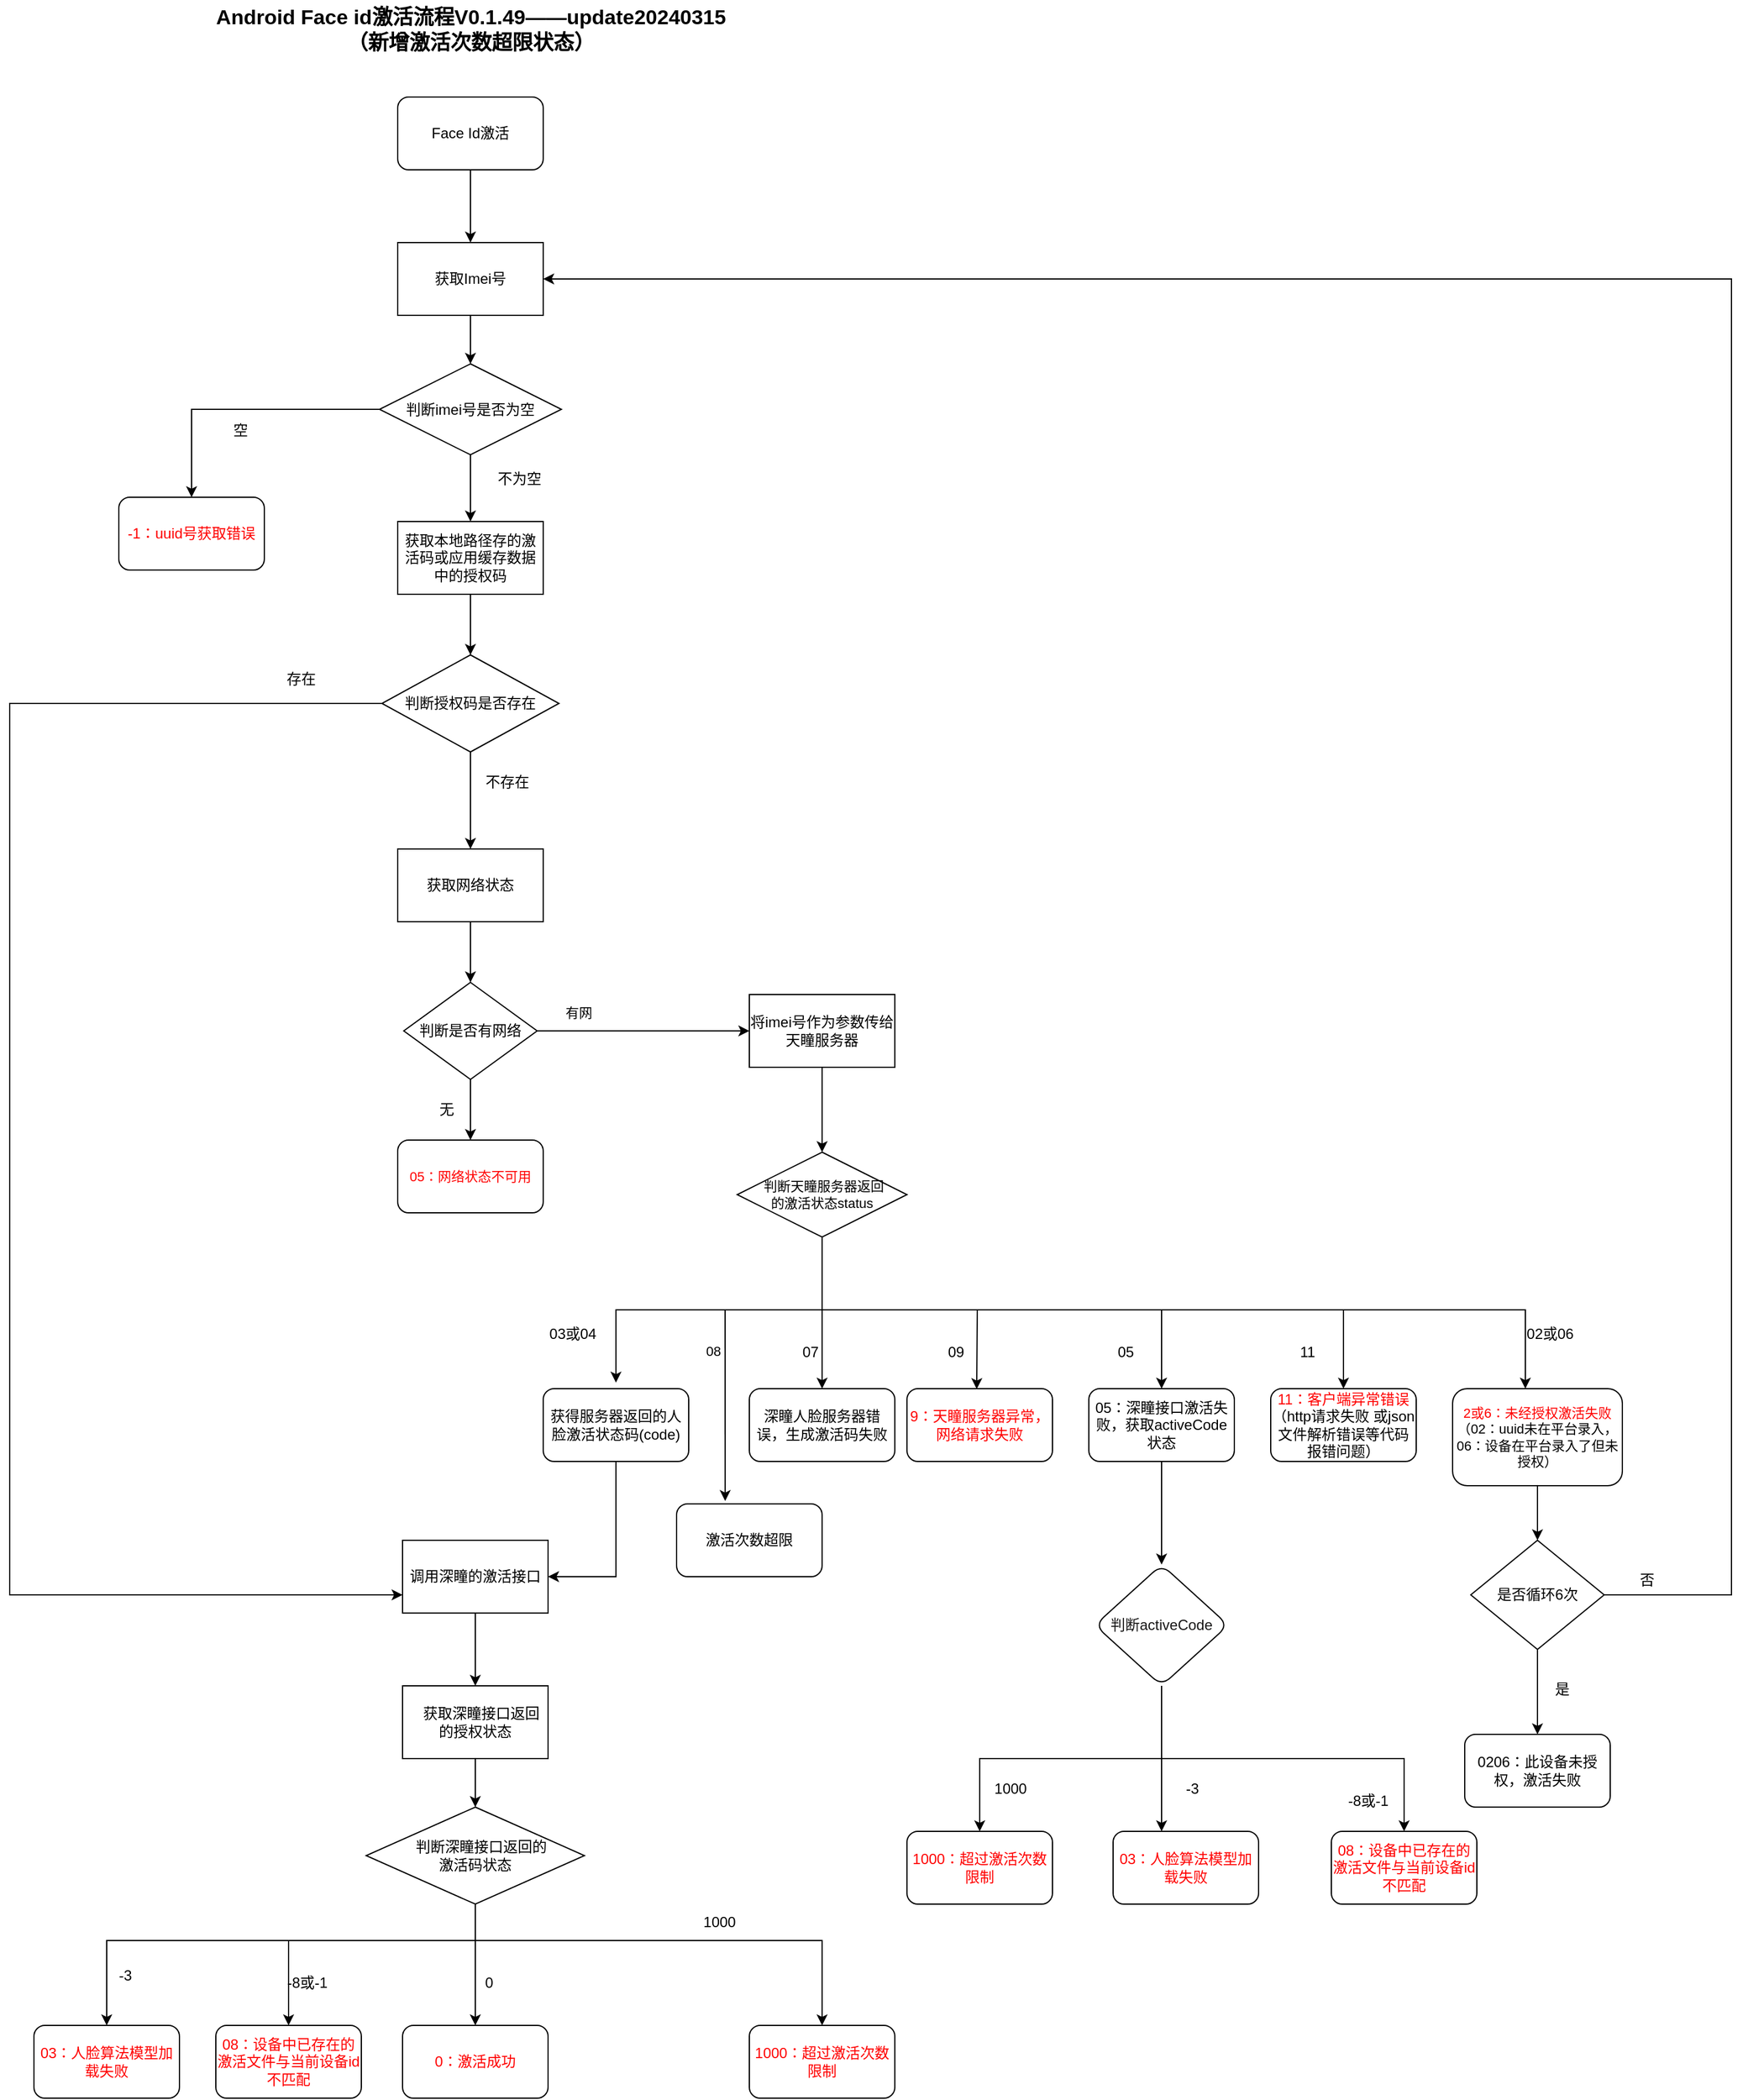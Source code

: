 <mxfile version="23.1.1" type="github">
  <diagram id="C5RBs43oDa-KdzZeNtuy" name="Page-1">
    <mxGraphModel dx="1927" dy="828" grid="1" gridSize="10" guides="1" tooltips="1" connect="1" arrows="1" fold="1" page="1" pageScale="1" pageWidth="827" pageHeight="1169" math="0" shadow="0">
      <root>
        <mxCell id="WIyWlLk6GJQsqaUBKTNV-0" />
        <mxCell id="WIyWlLk6GJQsqaUBKTNV-1" parent="WIyWlLk6GJQsqaUBKTNV-0" />
        <mxCell id="93zsUV2J0ApDYmD7TZZO-63" value="" style="edgeStyle=orthogonalEdgeStyle;rounded=0;orthogonalLoop=1;jettySize=auto;html=1;" parent="WIyWlLk6GJQsqaUBKTNV-1" source="93zsUV2J0ApDYmD7TZZO-64" target="93zsUV2J0ApDYmD7TZZO-66" edge="1">
          <mxGeometry relative="1" as="geometry" />
        </mxCell>
        <mxCell id="93zsUV2J0ApDYmD7TZZO-64" value="Face Id激活" style="rounded=1;whiteSpace=wrap;html=1;" parent="WIyWlLk6GJQsqaUBKTNV-1" vertex="1">
          <mxGeometry x="360" y="220" width="120" height="60" as="geometry" />
        </mxCell>
        <mxCell id="93zsUV2J0ApDYmD7TZZO-65" value="" style="edgeStyle=orthogonalEdgeStyle;rounded=0;orthogonalLoop=1;jettySize=auto;html=1;" parent="WIyWlLk6GJQsqaUBKTNV-1" source="93zsUV2J0ApDYmD7TZZO-66" target="93zsUV2J0ApDYmD7TZZO-69" edge="1">
          <mxGeometry relative="1" as="geometry" />
        </mxCell>
        <mxCell id="93zsUV2J0ApDYmD7TZZO-66" value="获取Imei号" style="rounded=0;whiteSpace=wrap;html=1;" parent="WIyWlLk6GJQsqaUBKTNV-1" vertex="1">
          <mxGeometry x="360" y="340" width="120" height="60" as="geometry" />
        </mxCell>
        <mxCell id="93zsUV2J0ApDYmD7TZZO-67" style="edgeStyle=orthogonalEdgeStyle;rounded=0;orthogonalLoop=1;jettySize=auto;html=1;entryX=0.5;entryY=0;entryDx=0;entryDy=0;" parent="WIyWlLk6GJQsqaUBKTNV-1" source="93zsUV2J0ApDYmD7TZZO-69" target="93zsUV2J0ApDYmD7TZZO-70" edge="1">
          <mxGeometry relative="1" as="geometry" />
        </mxCell>
        <mxCell id="43xQ6NMyt6OMNAoMXdz4-1" value="" style="edgeStyle=orthogonalEdgeStyle;rounded=0;orthogonalLoop=1;jettySize=auto;html=1;" parent="WIyWlLk6GJQsqaUBKTNV-1" source="93zsUV2J0ApDYmD7TZZO-69" target="43xQ6NMyt6OMNAoMXdz4-0" edge="1">
          <mxGeometry relative="1" as="geometry" />
        </mxCell>
        <mxCell id="93zsUV2J0ApDYmD7TZZO-69" value="判断imei号是否为空" style="rhombus;whiteSpace=wrap;html=1;" parent="WIyWlLk6GJQsqaUBKTNV-1" vertex="1">
          <mxGeometry x="345" y="440" width="150" height="75" as="geometry" />
        </mxCell>
        <mxCell id="93zsUV2J0ApDYmD7TZZO-70" value="&lt;font color=&quot;#ff0000&quot;&gt;-1：uuid号获取错误&lt;/font&gt;" style="rounded=1;whiteSpace=wrap;html=1;" parent="WIyWlLk6GJQsqaUBKTNV-1" vertex="1">
          <mxGeometry x="130" y="550" width="120" height="60" as="geometry" />
        </mxCell>
        <mxCell id="93zsUV2J0ApDYmD7TZZO-71" value="空" style="text;html=1;align=center;verticalAlign=middle;resizable=0;points=[];autosize=1;strokeColor=none;fillColor=none;" parent="WIyWlLk6GJQsqaUBKTNV-1" vertex="1">
          <mxGeometry x="210" y="480" width="40" height="30" as="geometry" />
        </mxCell>
        <mxCell id="93zsUV2J0ApDYmD7TZZO-85" value="" style="edgeStyle=orthogonalEdgeStyle;rounded=0;orthogonalLoop=1;jettySize=auto;html=1;fontColor=#000000;" parent="WIyWlLk6GJQsqaUBKTNV-1" source="93zsUV2J0ApDYmD7TZZO-87" edge="1">
          <mxGeometry relative="1" as="geometry">
            <mxPoint x="420" y="1080" as="targetPoint" />
          </mxGeometry>
        </mxCell>
        <mxCell id="93zsUV2J0ApDYmD7TZZO-86" value="" style="edgeStyle=none;shape=connector;rounded=0;orthogonalLoop=1;jettySize=auto;html=1;labelBackgroundColor=default;strokeColor=default;fontFamily=Helvetica;fontSize=11;fontColor=#FF0000;endArrow=classic;" parent="WIyWlLk6GJQsqaUBKTNV-1" source="93zsUV2J0ApDYmD7TZZO-87" target="93zsUV2J0ApDYmD7TZZO-100" edge="1">
          <mxGeometry relative="1" as="geometry" />
        </mxCell>
        <mxCell id="93zsUV2J0ApDYmD7TZZO-87" value="判断是否有网络" style="rhombus;whiteSpace=wrap;html=1;fontColor=#000000;" parent="WIyWlLk6GJQsqaUBKTNV-1" vertex="1">
          <mxGeometry x="365" y="950" width="110" height="80" as="geometry" />
        </mxCell>
        <mxCell id="93zsUV2J0ApDYmD7TZZO-88" value="" style="edgeStyle=orthogonalEdgeStyle;rounded=0;orthogonalLoop=1;jettySize=auto;html=1;fontColor=#000000;" parent="WIyWlLk6GJQsqaUBKTNV-1" source="93zsUV2J0ApDYmD7TZZO-89" target="93zsUV2J0ApDYmD7TZZO-87" edge="1">
          <mxGeometry relative="1" as="geometry" />
        </mxCell>
        <mxCell id="93zsUV2J0ApDYmD7TZZO-89" value="获取网络状态" style="rounded=0;whiteSpace=wrap;html=1;fontColor=#000000;" parent="WIyWlLk6GJQsqaUBKTNV-1" vertex="1">
          <mxGeometry x="360" y="840" width="120" height="60" as="geometry" />
        </mxCell>
        <mxCell id="93zsUV2J0ApDYmD7TZZO-95" value="无" style="text;html=1;align=center;verticalAlign=middle;resizable=0;points=[];autosize=1;strokeColor=none;fillColor=none;fontColor=#000000;" parent="WIyWlLk6GJQsqaUBKTNV-1" vertex="1">
          <mxGeometry x="380" y="1040" width="40" height="30" as="geometry" />
        </mxCell>
        <mxCell id="93zsUV2J0ApDYmD7TZZO-99" value="" style="edgeStyle=none;shape=connector;rounded=0;orthogonalLoop=1;jettySize=auto;html=1;labelBackgroundColor=default;strokeColor=default;fontFamily=Helvetica;fontSize=11;fontColor=#000000;endArrow=classic;" parent="WIyWlLk6GJQsqaUBKTNV-1" source="93zsUV2J0ApDYmD7TZZO-100" target="93zsUV2J0ApDYmD7TZZO-103" edge="1">
          <mxGeometry relative="1" as="geometry" />
        </mxCell>
        <mxCell id="93zsUV2J0ApDYmD7TZZO-100" value="将imei号作为参数传给天瞳服务器" style="whiteSpace=wrap;html=1;fontColor=#000000;" parent="WIyWlLk6GJQsqaUBKTNV-1" vertex="1">
          <mxGeometry x="650" y="960" width="120" height="60" as="geometry" />
        </mxCell>
        <mxCell id="93zsUV2J0ApDYmD7TZZO-101" value="&lt;font color=&quot;#000000&quot;&gt;有网&lt;/font&gt;" style="text;html=1;align=center;verticalAlign=middle;resizable=0;points=[];autosize=1;strokeColor=none;fillColor=none;fontSize=11;fontFamily=Helvetica;fontColor=#FF0000;" parent="WIyWlLk6GJQsqaUBKTNV-1" vertex="1">
          <mxGeometry x="484" y="960" width="50" height="30" as="geometry" />
        </mxCell>
        <mxCell id="93zsUV2J0ApDYmD7TZZO-102" style="edgeStyle=orthogonalEdgeStyle;rounded=0;orthogonalLoop=1;jettySize=auto;html=1;" parent="WIyWlLk6GJQsqaUBKTNV-1" source="93zsUV2J0ApDYmD7TZZO-103" edge="1">
          <mxGeometry relative="1" as="geometry">
            <Array as="points">
              <mxPoint x="710" y="1220" />
              <mxPoint x="540" y="1220" />
              <mxPoint x="540" y="1280" />
            </Array>
            <mxPoint x="540" y="1280" as="targetPoint" />
          </mxGeometry>
        </mxCell>
        <mxCell id="93zsUV2J0ApDYmD7TZZO-103" value="&amp;nbsp;判断天瞳服务器返回&lt;br&gt;的激活状态status" style="rhombus;whiteSpace=wrap;html=1;fontColor=#000000;fontFamily=Helvetica;fontSize=11;" parent="WIyWlLk6GJQsqaUBKTNV-1" vertex="1">
          <mxGeometry x="640" y="1090" width="140" height="70" as="geometry" />
        </mxCell>
        <mxCell id="93zsUV2J0ApDYmD7TZZO-105" value="07" style="text;html=1;align=center;verticalAlign=middle;resizable=0;points=[];autosize=1;strokeColor=none;fillColor=none;" parent="WIyWlLk6GJQsqaUBKTNV-1" vertex="1">
          <mxGeometry x="680" y="1240" width="40" height="30" as="geometry" />
        </mxCell>
        <mxCell id="93zsUV2J0ApDYmD7TZZO-108" value="" style="endArrow=classic;html=1;rounded=0;fontColor=#FF0000;entryX=0.5;entryY=0;entryDx=0;entryDy=0;" parent="WIyWlLk6GJQsqaUBKTNV-1" edge="1">
          <mxGeometry width="50" height="50" relative="1" as="geometry">
            <mxPoint x="710.0" y="1220" as="sourcePoint" />
            <mxPoint x="710" y="1285" as="targetPoint" />
          </mxGeometry>
        </mxCell>
        <mxCell id="93zsUV2J0ApDYmD7TZZO-110" value="" style="endArrow=classic;html=1;rounded=0;fontColor=#FF0000;entryX=0.396;entryY=0.006;entryDx=0;entryDy=0;entryPerimeter=0;" parent="WIyWlLk6GJQsqaUBKTNV-1" edge="1">
          <mxGeometry width="50" height="50" relative="1" as="geometry">
            <mxPoint x="710.0" y="1220" as="sourcePoint" />
            <mxPoint x="837.52" y="1285.36" as="targetPoint" />
            <Array as="points">
              <mxPoint x="838" y="1220" />
            </Array>
          </mxGeometry>
        </mxCell>
        <mxCell id="93zsUV2J0ApDYmD7TZZO-114" value="" style="endArrow=classic;html=1;rounded=0;fontColor=#000000;entryX=0.5;entryY=0;entryDx=0;entryDy=0;" parent="WIyWlLk6GJQsqaUBKTNV-1" edge="1">
          <mxGeometry width="50" height="50" relative="1" as="geometry">
            <mxPoint x="830.0" y="1220" as="sourcePoint" />
            <mxPoint x="990" y="1285" as="targetPoint" />
            <Array as="points">
              <mxPoint x="990" y="1220" />
            </Array>
          </mxGeometry>
        </mxCell>
        <mxCell id="93zsUV2J0ApDYmD7TZZO-115" value="09" style="text;html=1;align=center;verticalAlign=middle;resizable=0;points=[];autosize=1;strokeColor=none;fillColor=none;fontColor=#000000;" parent="WIyWlLk6GJQsqaUBKTNV-1" vertex="1">
          <mxGeometry x="800" y="1240" width="40" height="30" as="geometry" />
        </mxCell>
        <mxCell id="93zsUV2J0ApDYmD7TZZO-117" value="" style="endArrow=classic;html=1;rounded=0;fontColor=#000000;entryX=0.5;entryY=0;entryDx=0;entryDy=0;" parent="WIyWlLk6GJQsqaUBKTNV-1" edge="1">
          <mxGeometry width="50" height="50" relative="1" as="geometry">
            <mxPoint x="990" y="1220" as="sourcePoint" />
            <mxPoint x="1140" y="1285" as="targetPoint" />
            <Array as="points">
              <mxPoint x="1140" y="1220" />
            </Array>
          </mxGeometry>
        </mxCell>
        <mxCell id="93zsUV2J0ApDYmD7TZZO-118" value="05" style="text;html=1;align=center;verticalAlign=middle;resizable=0;points=[];autosize=1;strokeColor=none;fillColor=none;fontColor=#000000;" parent="WIyWlLk6GJQsqaUBKTNV-1" vertex="1">
          <mxGeometry x="940" y="1240" width="40" height="30" as="geometry" />
        </mxCell>
        <mxCell id="93zsUV2J0ApDYmD7TZZO-133" style="edgeStyle=orthogonalEdgeStyle;rounded=0;orthogonalLoop=1;jettySize=auto;html=1;entryX=1;entryY=0.5;entryDx=0;entryDy=0;exitX=0.5;exitY=1;exitDx=0;exitDy=0;" parent="WIyWlLk6GJQsqaUBKTNV-1" source="swDChQ52Aose4Q8gpn2O-5" target="93zsUV2J0ApDYmD7TZZO-132" edge="1">
          <mxGeometry relative="1" as="geometry">
            <mxPoint x="710" y="1345" as="sourcePoint" />
          </mxGeometry>
        </mxCell>
        <mxCell id="93zsUV2J0ApDYmD7TZZO-126" value="不为空" style="text;html=1;align=center;verticalAlign=middle;resizable=0;points=[];autosize=1;strokeColor=none;fillColor=none;" parent="WIyWlLk6GJQsqaUBKTNV-1" vertex="1">
          <mxGeometry x="430" y="520" width="60" height="30" as="geometry" />
        </mxCell>
        <mxCell id="93zsUV2J0ApDYmD7TZZO-129" value="&lt;span style=&quot;color: rgb(255, 0, 0); font-size: 11px;&quot;&gt;05：网络状态不可用&lt;/span&gt;" style="rounded=1;whiteSpace=wrap;html=1;" parent="WIyWlLk6GJQsqaUBKTNV-1" vertex="1">
          <mxGeometry x="360" y="1080" width="120" height="60" as="geometry" />
        </mxCell>
        <mxCell id="93zsUV2J0ApDYmD7TZZO-147" value="" style="edgeStyle=orthogonalEdgeStyle;rounded=0;orthogonalLoop=1;jettySize=auto;html=1;fontColor=#FF0000;" parent="WIyWlLk6GJQsqaUBKTNV-1" source="93zsUV2J0ApDYmD7TZZO-132" target="93zsUV2J0ApDYmD7TZZO-146" edge="1">
          <mxGeometry relative="1" as="geometry" />
        </mxCell>
        <mxCell id="93zsUV2J0ApDYmD7TZZO-132" value="调用深瞳的激活接口" style="rounded=0;whiteSpace=wrap;html=1;" parent="WIyWlLk6GJQsqaUBKTNV-1" vertex="1">
          <mxGeometry x="364" y="1410" width="120" height="60" as="geometry" />
        </mxCell>
        <mxCell id="93zsUV2J0ApDYmD7TZZO-135" value="&lt;font color=&quot;#ff0000&quot;&gt;1000：超过激活次数限制&lt;/font&gt;" style="whiteSpace=wrap;html=1;fontColor=#000000;rounded=1;" parent="WIyWlLk6GJQsqaUBKTNV-1" vertex="1">
          <mxGeometry x="650" y="1810" width="120" height="60" as="geometry" />
        </mxCell>
        <mxCell id="93zsUV2J0ApDYmD7TZZO-140" value="&lt;font color=&quot;#ff0000&quot;&gt;08：设备中已存在的激活文件与当前设备id不匹配&lt;/font&gt;" style="rounded=1;whiteSpace=wrap;html=1;fontColor=#000000;" parent="WIyWlLk6GJQsqaUBKTNV-1" vertex="1">
          <mxGeometry x="210" y="1810" width="120" height="60" as="geometry" />
        </mxCell>
        <mxCell id="93zsUV2J0ApDYmD7TZZO-142" value="-8或-1" style="text;html=1;align=center;verticalAlign=middle;resizable=0;points=[];autosize=1;strokeColor=none;fillColor=none;fontColor=#000000;" parent="WIyWlLk6GJQsqaUBKTNV-1" vertex="1">
          <mxGeometry x="255" y="1760" width="60" height="30" as="geometry" />
        </mxCell>
        <mxCell id="93zsUV2J0ApDYmD7TZZO-149" value="" style="edgeStyle=orthogonalEdgeStyle;rounded=0;orthogonalLoop=1;jettySize=auto;html=1;fontColor=#000000;" parent="WIyWlLk6GJQsqaUBKTNV-1" source="93zsUV2J0ApDYmD7TZZO-146" target="93zsUV2J0ApDYmD7TZZO-148" edge="1">
          <mxGeometry relative="1" as="geometry" />
        </mxCell>
        <mxCell id="93zsUV2J0ApDYmD7TZZO-146" value="&lt;span style=&quot;color: rgb(0, 0, 0);&quot;&gt;&amp;nbsp; &amp;nbsp;获取深瞳接口返回&lt;/span&gt;&lt;br style=&quot;border-color: var(--border-color); color: rgb(0, 0, 0);&quot;&gt;&lt;span style=&quot;color: rgb(0, 0, 0);&quot;&gt;的授权状态&lt;/span&gt;" style="rounded=0;whiteSpace=wrap;html=1;fontColor=#FF0000;" parent="WIyWlLk6GJQsqaUBKTNV-1" vertex="1">
          <mxGeometry x="364" y="1530" width="120" height="60" as="geometry" />
        </mxCell>
        <mxCell id="93zsUV2J0ApDYmD7TZZO-148" value="&lt;font color=&quot;#000000&quot;&gt;&amp;nbsp; &amp;nbsp;判断深瞳接口返回的&lt;br&gt;激活码状态&lt;/font&gt;" style="rhombus;whiteSpace=wrap;html=1;fontColor=#FF0000;" parent="WIyWlLk6GJQsqaUBKTNV-1" vertex="1">
          <mxGeometry x="334" y="1630" width="180" height="80" as="geometry" />
        </mxCell>
        <mxCell id="93zsUV2J0ApDYmD7TZZO-152" value="" style="endArrow=classic;html=1;rounded=0;fontColor=#000000;exitX=0.5;exitY=1;exitDx=0;exitDy=0;entryX=0.5;entryY=0;entryDx=0;entryDy=0;" parent="WIyWlLk6GJQsqaUBKTNV-1" source="93zsUV2J0ApDYmD7TZZO-148" target="93zsUV2J0ApDYmD7TZZO-135" edge="1">
          <mxGeometry width="50" height="50" relative="1" as="geometry">
            <mxPoint x="500" y="1760" as="sourcePoint" />
            <mxPoint x="710" y="1740" as="targetPoint" />
            <Array as="points">
              <mxPoint x="424" y="1740" />
              <mxPoint x="710" y="1740" />
            </Array>
          </mxGeometry>
        </mxCell>
        <mxCell id="93zsUV2J0ApDYmD7TZZO-153" value="1000" style="text;html=1;align=center;verticalAlign=middle;resizable=0;points=[];autosize=1;strokeColor=none;fillColor=none;fontColor=#000000;" parent="WIyWlLk6GJQsqaUBKTNV-1" vertex="1">
          <mxGeometry x="600" y="1710" width="50" height="30" as="geometry" />
        </mxCell>
        <mxCell id="93zsUV2J0ApDYmD7TZZO-154" value="&lt;font color=&quot;#ff0000&quot;&gt;0：激活成功&lt;/font&gt;" style="rounded=1;whiteSpace=wrap;html=1;fontColor=#000000;" parent="WIyWlLk6GJQsqaUBKTNV-1" vertex="1">
          <mxGeometry x="364" y="1810" width="120" height="60" as="geometry" />
        </mxCell>
        <mxCell id="93zsUV2J0ApDYmD7TZZO-155" value="" style="endArrow=classic;html=1;rounded=0;fontColor=#000000;entryX=0.5;entryY=0;entryDx=0;entryDy=0;" parent="WIyWlLk6GJQsqaUBKTNV-1" target="93zsUV2J0ApDYmD7TZZO-154" edge="1">
          <mxGeometry width="50" height="50" relative="1" as="geometry">
            <mxPoint x="424" y="1740" as="sourcePoint" />
            <mxPoint x="560" y="1520" as="targetPoint" />
          </mxGeometry>
        </mxCell>
        <mxCell id="93zsUV2J0ApDYmD7TZZO-156" value="0" style="text;html=1;align=center;verticalAlign=middle;resizable=0;points=[];autosize=1;strokeColor=none;fillColor=none;fontColor=#000000;" parent="WIyWlLk6GJQsqaUBKTNV-1" vertex="1">
          <mxGeometry x="420" y="1760" width="30" height="30" as="geometry" />
        </mxCell>
        <mxCell id="93zsUV2J0ApDYmD7TZZO-157" value="" style="endArrow=classic;html=1;rounded=0;fontColor=#FF0000;entryX=0.5;entryY=0;entryDx=0;entryDy=0;" parent="WIyWlLk6GJQsqaUBKTNV-1" target="93zsUV2J0ApDYmD7TZZO-140" edge="1">
          <mxGeometry width="50" height="50" relative="1" as="geometry">
            <mxPoint x="430" y="1740" as="sourcePoint" />
            <mxPoint x="310" y="1704" as="targetPoint" />
            <Array as="points">
              <mxPoint x="270" y="1740" />
            </Array>
          </mxGeometry>
        </mxCell>
        <mxCell id="93zsUV2J0ApDYmD7TZZO-159" value="03：人脸算法模型加载失败" style="rounded=1;whiteSpace=wrap;html=1;fontColor=#FF0000;" parent="WIyWlLk6GJQsqaUBKTNV-1" vertex="1">
          <mxGeometry x="60" y="1810" width="120" height="60" as="geometry" />
        </mxCell>
        <mxCell id="93zsUV2J0ApDYmD7TZZO-160" value="" style="endArrow=classic;html=1;rounded=0;fontColor=#FF0000;entryX=0.5;entryY=0;entryDx=0;entryDy=0;" parent="WIyWlLk6GJQsqaUBKTNV-1" target="93zsUV2J0ApDYmD7TZZO-159" edge="1">
          <mxGeometry width="50" height="50" relative="1" as="geometry">
            <mxPoint x="270" y="1740" as="sourcePoint" />
            <mxPoint x="560" y="1520" as="targetPoint" />
            <Array as="points">
              <mxPoint x="120" y="1740" />
            </Array>
          </mxGeometry>
        </mxCell>
        <mxCell id="93zsUV2J0ApDYmD7TZZO-161" value="&lt;font color=&quot;#000000&quot;&gt;-3&lt;/font&gt;" style="text;html=1;align=center;verticalAlign=middle;resizable=0;points=[];autosize=1;strokeColor=none;fillColor=none;fontColor=#FF0000;" parent="WIyWlLk6GJQsqaUBKTNV-1" vertex="1">
          <mxGeometry x="120" y="1754" width="30" height="30" as="geometry" />
        </mxCell>
        <mxCell id="43xQ6NMyt6OMNAoMXdz4-8" value="" style="edgeStyle=orthogonalEdgeStyle;rounded=0;orthogonalLoop=1;jettySize=auto;html=1;" parent="WIyWlLk6GJQsqaUBKTNV-1" source="43xQ6NMyt6OMNAoMXdz4-0" target="43xQ6NMyt6OMNAoMXdz4-7" edge="1">
          <mxGeometry relative="1" as="geometry" />
        </mxCell>
        <mxCell id="43xQ6NMyt6OMNAoMXdz4-0" value="获取本地路径存的激活码或应用缓存数据中的授权码" style="rounded=0;whiteSpace=wrap;html=1;" parent="WIyWlLk6GJQsqaUBKTNV-1" vertex="1">
          <mxGeometry x="360" y="570" width="120" height="60" as="geometry" />
        </mxCell>
        <mxCell id="43xQ6NMyt6OMNAoMXdz4-6" value="不存在" style="text;html=1;align=center;verticalAlign=middle;resizable=0;points=[];autosize=1;strokeColor=none;fillColor=none;" parent="WIyWlLk6GJQsqaUBKTNV-1" vertex="1">
          <mxGeometry x="420" y="770" width="60" height="30" as="geometry" />
        </mxCell>
        <mxCell id="43xQ6NMyt6OMNAoMXdz4-11" value="" style="edgeStyle=orthogonalEdgeStyle;rounded=0;orthogonalLoop=1;jettySize=auto;html=1;entryX=0.5;entryY=0;entryDx=0;entryDy=0;" parent="WIyWlLk6GJQsqaUBKTNV-1" source="43xQ6NMyt6OMNAoMXdz4-7" target="93zsUV2J0ApDYmD7TZZO-89" edge="1">
          <mxGeometry relative="1" as="geometry" />
        </mxCell>
        <mxCell id="43xQ6NMyt6OMNAoMXdz4-7" value="判断授权码是否存在" style="rhombus;whiteSpace=wrap;html=1;" parent="WIyWlLk6GJQsqaUBKTNV-1" vertex="1">
          <mxGeometry x="347" y="680" width="146" height="80" as="geometry" />
        </mxCell>
        <mxCell id="43xQ6NMyt6OMNAoMXdz4-15" value="" style="endArrow=classic;html=1;rounded=0;entryX=0;entryY=0.75;entryDx=0;entryDy=0;exitX=0;exitY=0.5;exitDx=0;exitDy=0;" parent="WIyWlLk6GJQsqaUBKTNV-1" source="43xQ6NMyt6OMNAoMXdz4-7" target="93zsUV2J0ApDYmD7TZZO-132" edge="1">
          <mxGeometry width="50" height="50" relative="1" as="geometry">
            <mxPoint x="200" y="745" as="sourcePoint" />
            <mxPoint x="180.0" y="800" as="targetPoint" />
            <Array as="points">
              <mxPoint x="40" y="720" />
              <mxPoint x="40" y="1455" />
            </Array>
          </mxGeometry>
        </mxCell>
        <mxCell id="43xQ6NMyt6OMNAoMXdz4-16" value="存在" style="text;html=1;align=center;verticalAlign=middle;resizable=0;points=[];autosize=1;strokeColor=none;fillColor=none;" parent="WIyWlLk6GJQsqaUBKTNV-1" vertex="1">
          <mxGeometry x="255" y="685" width="50" height="30" as="geometry" />
        </mxCell>
        <mxCell id="43xQ6NMyt6OMNAoMXdz4-18" value="" style="endArrow=classic;html=1;rounded=0;fontColor=#000000;entryX=0.5;entryY=0;entryDx=0;entryDy=0;" parent="WIyWlLk6GJQsqaUBKTNV-1" edge="1">
          <mxGeometry width="50" height="50" relative="1" as="geometry">
            <mxPoint x="1140" y="1220" as="sourcePoint" />
            <mxPoint x="1290" y="1285" as="targetPoint" />
            <Array as="points">
              <mxPoint x="1290" y="1220" />
            </Array>
          </mxGeometry>
        </mxCell>
        <mxCell id="43xQ6NMyt6OMNAoMXdz4-19" value="02或06" style="text;html=1;align=center;verticalAlign=middle;resizable=0;points=[];autosize=1;strokeColor=none;fillColor=none;fontColor=#000000;" parent="WIyWlLk6GJQsqaUBKTNV-1" vertex="1">
          <mxGeometry x="1280" y="1225" width="60" height="30" as="geometry" />
        </mxCell>
        <mxCell id="43xQ6NMyt6OMNAoMXdz4-25" value="&lt;font style=&quot;font-size: 17px;&quot;&gt;&lt;b&gt;Android Face id激活流程V0.1.49——update20240315&lt;br&gt;（新增激活次数超限状态）&lt;br&gt;&lt;/b&gt;&lt;/font&gt;" style="text;html=1;align=center;verticalAlign=middle;resizable=0;points=[];autosize=1;strokeColor=none;fillColor=none;fontColor=#000000;" parent="WIyWlLk6GJQsqaUBKTNV-1" vertex="1">
          <mxGeometry x="200" y="140" width="440" height="50" as="geometry" />
        </mxCell>
        <mxCell id="swDChQ52Aose4Q8gpn2O-26" value="" style="edgeStyle=orthogonalEdgeStyle;rounded=0;orthogonalLoop=1;jettySize=auto;html=1;" parent="WIyWlLk6GJQsqaUBKTNV-1" source="swDChQ52Aose4Q8gpn2O-2" target="swDChQ52Aose4Q8gpn2O-23" edge="1">
          <mxGeometry relative="1" as="geometry" />
        </mxCell>
        <mxCell id="swDChQ52Aose4Q8gpn2O-2" value="&lt;font color=&quot;#ff0000&quot;&gt;2或6：未经授权激活失败&lt;/font&gt;（02：uuid未在平台录入，06：设备在平台录入了但未授权）" style="rounded=1;whiteSpace=wrap;html=1;fontFamily=Helvetica;fontSize=11;fontColor=#000000;" parent="WIyWlLk6GJQsqaUBKTNV-1" vertex="1">
          <mxGeometry x="1230" y="1285" width="140" height="80" as="geometry" />
        </mxCell>
        <mxCell id="swDChQ52Aose4Q8gpn2O-4" value="深瞳人脸服务器错误，生成激活码失败" style="rounded=1;whiteSpace=wrap;html=1;" parent="WIyWlLk6GJQsqaUBKTNV-1" vertex="1">
          <mxGeometry x="650" y="1285" width="120" height="60" as="geometry" />
        </mxCell>
        <mxCell id="swDChQ52Aose4Q8gpn2O-5" value="&lt;font color=&quot;#000000&quot;&gt;获得服务器返回的人脸激活状态码(code)&lt;/font&gt;" style="rounded=1;whiteSpace=wrap;html=1;fontColor=#FF0000;" parent="WIyWlLk6GJQsqaUBKTNV-1" vertex="1">
          <mxGeometry x="480" y="1285" width="120" height="60" as="geometry" />
        </mxCell>
        <mxCell id="swDChQ52Aose4Q8gpn2O-6" value="03或04" style="text;html=1;align=center;verticalAlign=middle;resizable=0;points=[];autosize=1;strokeColor=none;fillColor=none;" parent="WIyWlLk6GJQsqaUBKTNV-1" vertex="1">
          <mxGeometry x="474" y="1225" width="60" height="30" as="geometry" />
        </mxCell>
        <mxCell id="swDChQ52Aose4Q8gpn2O-13" value="" style="edgeStyle=orthogonalEdgeStyle;rounded=0;orthogonalLoop=1;jettySize=auto;html=1;" parent="WIyWlLk6GJQsqaUBKTNV-1" source="swDChQ52Aose4Q8gpn2O-7" target="swDChQ52Aose4Q8gpn2O-12" edge="1">
          <mxGeometry relative="1" as="geometry" />
        </mxCell>
        <mxCell id="swDChQ52Aose4Q8gpn2O-7" value="&lt;font color=&quot;#000000&quot;&gt;05：深瞳接口激活失败，获取activeCode状态&lt;/font&gt;" style="rounded=1;whiteSpace=wrap;html=1;fontColor=#FF0000;" parent="WIyWlLk6GJQsqaUBKTNV-1" vertex="1">
          <mxGeometry x="930" y="1285" width="120" height="60" as="geometry" />
        </mxCell>
        <mxCell id="swDChQ52Aose4Q8gpn2O-9" value="&lt;span style=&quot;color: rgb(255, 0, 0);&quot;&gt;9：天瞳服务器异常，网络请求失败&lt;/span&gt;" style="rounded=1;whiteSpace=wrap;html=1;fontColor=#000000;" parent="WIyWlLk6GJQsqaUBKTNV-1" vertex="1">
          <mxGeometry x="780" y="1285" width="120" height="60" as="geometry" />
        </mxCell>
        <mxCell id="swDChQ52Aose4Q8gpn2O-11" value="11" style="text;html=1;align=center;verticalAlign=middle;resizable=0;points=[];autosize=1;strokeColor=none;fillColor=none;" parent="WIyWlLk6GJQsqaUBKTNV-1" vertex="1">
          <mxGeometry x="1090" y="1240" width="40" height="30" as="geometry" />
        </mxCell>
        <mxCell id="swDChQ52Aose4Q8gpn2O-17" value="" style="edgeStyle=orthogonalEdgeStyle;rounded=0;orthogonalLoop=1;jettySize=auto;html=1;" parent="WIyWlLk6GJQsqaUBKTNV-1" source="swDChQ52Aose4Q8gpn2O-12" target="swDChQ52Aose4Q8gpn2O-15" edge="1">
          <mxGeometry relative="1" as="geometry">
            <Array as="points">
              <mxPoint x="990" y="1610" />
              <mxPoint x="990" y="1610" />
            </Array>
          </mxGeometry>
        </mxCell>
        <mxCell id="swDChQ52Aose4Q8gpn2O-14" value="&lt;font color=&quot;#ff0000&quot;&gt;1000：超过激活次数限制&lt;/font&gt;" style="whiteSpace=wrap;html=1;fontColor=#000000;rounded=1;" parent="WIyWlLk6GJQsqaUBKTNV-1" vertex="1">
          <mxGeometry x="780" y="1650" width="120" height="60" as="geometry" />
        </mxCell>
        <mxCell id="swDChQ52Aose4Q8gpn2O-15" value="03：人脸算法模型加载失败" style="rounded=1;whiteSpace=wrap;html=1;fontColor=#FF0000;" parent="WIyWlLk6GJQsqaUBKTNV-1" vertex="1">
          <mxGeometry x="950" y="1650" width="120" height="60" as="geometry" />
        </mxCell>
        <mxCell id="swDChQ52Aose4Q8gpn2O-16" value="&lt;font color=&quot;#ff0000&quot;&gt;08：设备中已存在的激活文件与当前设备id不匹配&lt;/font&gt;" style="rounded=1;whiteSpace=wrap;html=1;fontColor=#000000;" parent="WIyWlLk6GJQsqaUBKTNV-1" vertex="1">
          <mxGeometry x="1130" y="1650" width="120" height="60" as="geometry" />
        </mxCell>
        <mxCell id="swDChQ52Aose4Q8gpn2O-18" value="" style="endArrow=classic;html=1;rounded=0;entryX=0.5;entryY=0;entryDx=0;entryDy=0;" parent="WIyWlLk6GJQsqaUBKTNV-1" target="swDChQ52Aose4Q8gpn2O-14" edge="1">
          <mxGeometry width="50" height="50" relative="1" as="geometry">
            <mxPoint x="1150" y="1590" as="sourcePoint" />
            <mxPoint x="830" y="1530" as="targetPoint" />
            <Array as="points">
              <mxPoint x="970" y="1590" />
              <mxPoint x="840" y="1590" />
            </Array>
          </mxGeometry>
        </mxCell>
        <mxCell id="swDChQ52Aose4Q8gpn2O-19" value="" style="endArrow=classic;html=1;rounded=0;entryX=0.5;entryY=0;entryDx=0;entryDy=0;" parent="WIyWlLk6GJQsqaUBKTNV-1" target="swDChQ52Aose4Q8gpn2O-16" edge="1">
          <mxGeometry width="50" height="50" relative="1" as="geometry">
            <mxPoint x="1150" y="1590" as="sourcePoint" />
            <mxPoint x="830" y="1530" as="targetPoint" />
            <Array as="points">
              <mxPoint x="1190" y="1590" />
            </Array>
          </mxGeometry>
        </mxCell>
        <mxCell id="swDChQ52Aose4Q8gpn2O-20" value="1000" style="text;html=1;align=center;verticalAlign=middle;resizable=0;points=[];autosize=1;strokeColor=none;fillColor=none;" parent="WIyWlLk6GJQsqaUBKTNV-1" vertex="1">
          <mxGeometry x="840" y="1600" width="50" height="30" as="geometry" />
        </mxCell>
        <mxCell id="swDChQ52Aose4Q8gpn2O-21" value="-3" style="text;html=1;align=center;verticalAlign=middle;resizable=0;points=[];autosize=1;strokeColor=none;fillColor=none;" parent="WIyWlLk6GJQsqaUBKTNV-1" vertex="1">
          <mxGeometry x="1000" y="1600" width="30" height="30" as="geometry" />
        </mxCell>
        <mxCell id="swDChQ52Aose4Q8gpn2O-22" value="-8或-1" style="text;html=1;align=center;verticalAlign=middle;resizable=0;points=[];autosize=1;strokeColor=none;fillColor=none;" parent="WIyWlLk6GJQsqaUBKTNV-1" vertex="1">
          <mxGeometry x="1130" y="1610" width="60" height="30" as="geometry" />
        </mxCell>
        <mxCell id="swDChQ52Aose4Q8gpn2O-28" value="" style="edgeStyle=orthogonalEdgeStyle;rounded=0;orthogonalLoop=1;jettySize=auto;html=1;" parent="WIyWlLk6GJQsqaUBKTNV-1" source="swDChQ52Aose4Q8gpn2O-23" target="swDChQ52Aose4Q8gpn2O-27" edge="1">
          <mxGeometry relative="1" as="geometry" />
        </mxCell>
        <mxCell id="swDChQ52Aose4Q8gpn2O-23" value="是否循环6次" style="rhombus;whiteSpace=wrap;html=1;" parent="WIyWlLk6GJQsqaUBKTNV-1" vertex="1">
          <mxGeometry x="1245" y="1410" width="110" height="90" as="geometry" />
        </mxCell>
        <mxCell id="swDChQ52Aose4Q8gpn2O-12" value="&lt;font color=&quot;#171616&quot;&gt;判断activeCode&lt;/font&gt;" style="rhombus;whiteSpace=wrap;html=1;fontColor=#FF0000;rounded=1;" parent="WIyWlLk6GJQsqaUBKTNV-1" vertex="1">
          <mxGeometry x="935" y="1430" width="110" height="100" as="geometry" />
        </mxCell>
        <mxCell id="swDChQ52Aose4Q8gpn2O-25" value="&lt;span style=&quot;color: rgb(255, 0, 0);&quot;&gt;11：客户端异常错误&lt;/span&gt;（http请求失败 或json文件解析错误等代码报错问题）" style="rounded=1;whiteSpace=wrap;html=1;fontColor=#000000;" parent="WIyWlLk6GJQsqaUBKTNV-1" vertex="1">
          <mxGeometry x="1080" y="1285" width="120" height="60" as="geometry" />
        </mxCell>
        <mxCell id="swDChQ52Aose4Q8gpn2O-27" value="0206：此设备未授权，激活失败" style="rounded=1;whiteSpace=wrap;html=1;" parent="WIyWlLk6GJQsqaUBKTNV-1" vertex="1">
          <mxGeometry x="1240" y="1570" width="120" height="60" as="geometry" />
        </mxCell>
        <mxCell id="swDChQ52Aose4Q8gpn2O-29" value="是" style="text;html=1;align=center;verticalAlign=middle;resizable=0;points=[];autosize=1;strokeColor=none;fillColor=none;" parent="WIyWlLk6GJQsqaUBKTNV-1" vertex="1">
          <mxGeometry x="1300" y="1518" width="40" height="30" as="geometry" />
        </mxCell>
        <mxCell id="swDChQ52Aose4Q8gpn2O-30" value="" style="endArrow=classic;html=1;rounded=0;exitX=1;exitY=0.5;exitDx=0;exitDy=0;entryX=1;entryY=0.5;entryDx=0;entryDy=0;" parent="WIyWlLk6GJQsqaUBKTNV-1" source="swDChQ52Aose4Q8gpn2O-23" target="93zsUV2J0ApDYmD7TZZO-66" edge="1">
          <mxGeometry width="50" height="50" relative="1" as="geometry">
            <mxPoint x="780" y="1210" as="sourcePoint" />
            <mxPoint x="830" y="1160" as="targetPoint" />
            <Array as="points">
              <mxPoint x="1460" y="1455" />
              <mxPoint x="1460" y="370" />
            </Array>
          </mxGeometry>
        </mxCell>
        <mxCell id="swDChQ52Aose4Q8gpn2O-31" value="否" style="text;html=1;align=center;verticalAlign=middle;resizable=0;points=[];autosize=1;strokeColor=none;fillColor=none;" parent="WIyWlLk6GJQsqaUBKTNV-1" vertex="1">
          <mxGeometry x="1370" y="1428" width="40" height="30" as="geometry" />
        </mxCell>
        <mxCell id="l-fCJ-Rz5Q1h75xTTRvU-0" value="激活次数超限" style="rounded=1;whiteSpace=wrap;html=1;" vertex="1" parent="WIyWlLk6GJQsqaUBKTNV-1">
          <mxGeometry x="590" y="1380" width="120" height="60" as="geometry" />
        </mxCell>
        <mxCell id="l-fCJ-Rz5Q1h75xTTRvU-1" value="" style="endArrow=classic;html=1;rounded=0;entryX=0.334;entryY=-0.039;entryDx=0;entryDy=0;entryPerimeter=0;" edge="1" parent="WIyWlLk6GJQsqaUBKTNV-1" target="l-fCJ-Rz5Q1h75xTTRvU-0">
          <mxGeometry width="50" height="50" relative="1" as="geometry">
            <mxPoint x="630" y="1220" as="sourcePoint" />
            <mxPoint x="840" y="1220" as="targetPoint" />
          </mxGeometry>
        </mxCell>
        <mxCell id="l-fCJ-Rz5Q1h75xTTRvU-2" value="08" style="edgeLabel;html=1;align=center;verticalAlign=middle;resizable=0;points=[];" vertex="1" connectable="0" parent="l-fCJ-Rz5Q1h75xTTRvU-1">
          <mxGeometry x="-0.617" y="-5" relative="1" as="geometry">
            <mxPoint x="-5" y="4" as="offset" />
          </mxGeometry>
        </mxCell>
      </root>
    </mxGraphModel>
  </diagram>
</mxfile>
